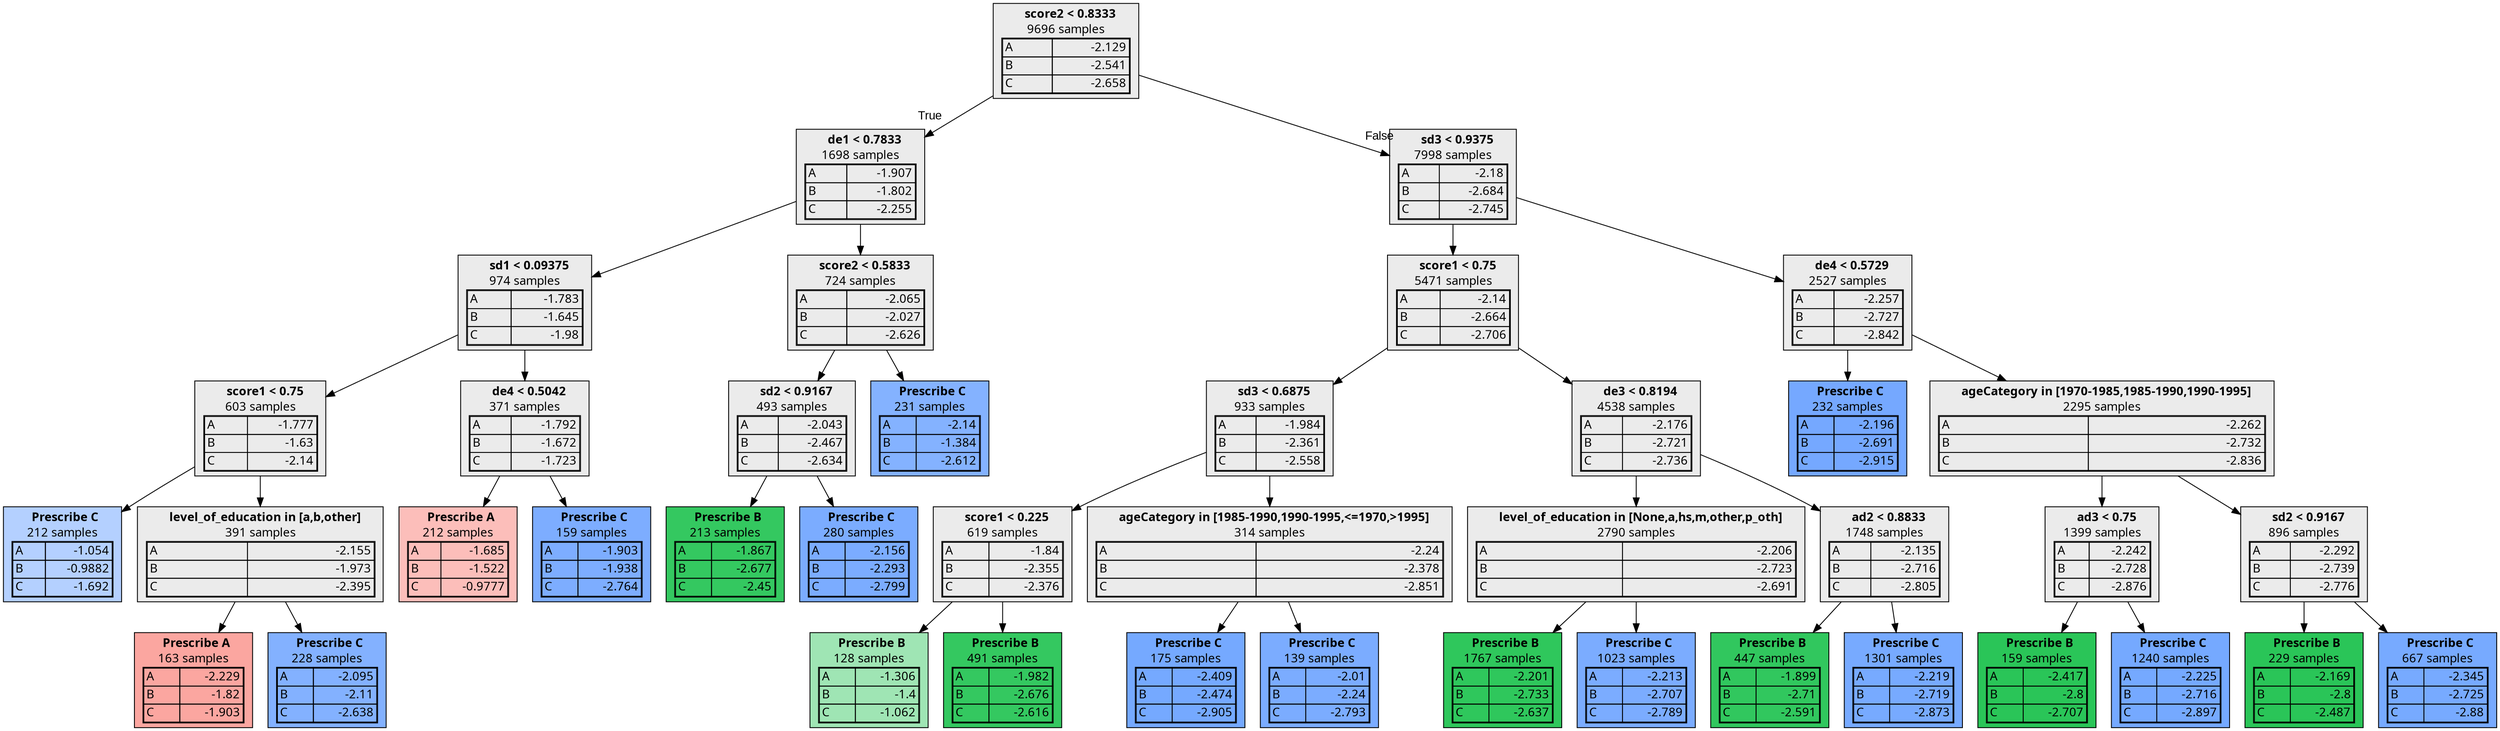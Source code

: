 digraph {
    1 [label=<  <TABLE BORDER="0" CELLPADDING="0">
      <TR>
    <TD>
      <B> score2 &lt; 0.8333</B>
    </TD>
  </TR>

    <TR>
      <TD>9696 samples</TD>
    </TR>
    <TR>
  <TD>
    <TABLE CELLSPACING="0">
      
        <TR >
    <TD ALIGN="LEFT">A</TD>
    <TD ALIGN="RIGHT">-2.129</TD>
  </TR>
  <TR >
    <TD ALIGN="LEFT">B</TD>
    <TD ALIGN="RIGHT">-2.541</TD>
  </TR>
  <TR class="highlighted">
    <TD ALIGN="LEFT">C</TD>
    <TD ALIGN="RIGHT">-2.658</TD>
  </TR>

    </TABLE>
  </TD>
</TR>

  </TABLE>
>,fillcolor="#EBEBEB",shape=box,fontname="bold arial",style="filled"];
    1 -> 2 [labeldistance=2.5, labelangle=45, headlabel="True",fontname="arial"];
    1 -> 17 [labeldistance=2.5, labelangle=-45, headlabel="False",fontname="arial"];
    2 [label=<  <TABLE BORDER="0" CELLPADDING="0">
      <TR>
    <TD>
      <B> de1 &lt; 0.7833</B>
    </TD>
  </TR>

    <TR>
      <TD>1698 samples</TD>
    </TR>
    <TR>
  <TD>
    <TABLE CELLSPACING="0">
      
        <TR >
    <TD ALIGN="LEFT">A</TD>
    <TD ALIGN="RIGHT">-1.907</TD>
  </TR>
  <TR >
    <TD ALIGN="LEFT">B</TD>
    <TD ALIGN="RIGHT">-1.802</TD>
  </TR>
  <TR class="highlighted">
    <TD ALIGN="LEFT">C</TD>
    <TD ALIGN="RIGHT">-2.255</TD>
  </TR>

    </TABLE>
  </TD>
</TR>

  </TABLE>
>,fillcolor="#EBEBEB",shape=box,fontname="bold arial",style="filled"];
    2 -> 3;
    2 -> 12;
    3 [label=<  <TABLE BORDER="0" CELLPADDING="0">
      <TR>
    <TD>
      <B> sd1 &lt; 0.09375</B>
    </TD>
  </TR>

    <TR>
      <TD>974 samples</TD>
    </TR>
    <TR>
  <TD>
    <TABLE CELLSPACING="0">
      
        <TR >
    <TD ALIGN="LEFT">A</TD>
    <TD ALIGN="RIGHT">-1.783</TD>
  </TR>
  <TR >
    <TD ALIGN="LEFT">B</TD>
    <TD ALIGN="RIGHT">-1.645</TD>
  </TR>
  <TR class="highlighted">
    <TD ALIGN="LEFT">C</TD>
    <TD ALIGN="RIGHT">-1.98</TD>
  </TR>

    </TABLE>
  </TD>
</TR>

  </TABLE>
>,fillcolor="#EBEBEB",shape=box,fontname="bold arial",style="filled"];
    3 -> 4;
    3 -> 9;
    4 [label=<  <TABLE BORDER="0" CELLPADDING="0">
      <TR>
    <TD>
      <B> score1 &lt; 0.75</B>
    </TD>
  </TR>

    <TR>
      <TD>603 samples</TD>
    </TR>
    <TR>
  <TD>
    <TABLE CELLSPACING="0">
      
        <TR >
    <TD ALIGN="LEFT">A</TD>
    <TD ALIGN="RIGHT">-1.777</TD>
  </TR>
  <TR >
    <TD ALIGN="LEFT">B</TD>
    <TD ALIGN="RIGHT">-1.63</TD>
  </TR>
  <TR class="highlighted">
    <TD ALIGN="LEFT">C</TD>
    <TD ALIGN="RIGHT">-2.14</TD>
  </TR>

    </TABLE>
  </TD>
</TR>

  </TABLE>
>,fillcolor="#EBEBEB",shape=box,fontname="bold arial",style="filled"];
    4 -> 5;
    4 -> 6;
    5 [label=<  <TABLE BORDER="0" CELLPADDING="0">
      <TR>
    <TD>
      <B>Prescribe C</B>
    </TD>
  </TR>

    <TR>
      <TD>212 samples</TD>
    </TR>
    <TR>
  <TD>
    <TABLE CELLSPACING="0">
      
        <TR >
    <TD ALIGN="LEFT">A</TD>
    <TD ALIGN="RIGHT">-1.054</TD>
  </TR>
  <TR >
    <TD ALIGN="LEFT">B</TD>
    <TD ALIGN="RIGHT">-0.9882</TD>
  </TR>
  <TR class="highlighted">
    <TD ALIGN="LEFT">C</TD>
    <TD ALIGN="RIGHT">-1.692</TD>
  </TR>

    </TABLE>
  </TD>
</TR>

  </TABLE>
>,fillcolor="#619CFF78",shape=box,fontname="bold arial",style="filled",color=black];
    6 [label=<  <TABLE BORDER="0" CELLPADDING="0">
      <TR>
    <TD>
      <B> level_of_education in [a,b,other]</B>
    </TD>
  </TR>

    <TR>
      <TD>391 samples</TD>
    </TR>
    <TR>
  <TD>
    <TABLE CELLSPACING="0">
      
        <TR >
    <TD ALIGN="LEFT">A</TD>
    <TD ALIGN="RIGHT">-2.155</TD>
  </TR>
  <TR >
    <TD ALIGN="LEFT">B</TD>
    <TD ALIGN="RIGHT">-1.973</TD>
  </TR>
  <TR class="highlighted">
    <TD ALIGN="LEFT">C</TD>
    <TD ALIGN="RIGHT">-2.395</TD>
  </TR>

    </TABLE>
  </TD>
</TR>

  </TABLE>
>,fillcolor="#EBEBEB",shape=box,fontname="bold arial",style="filled"];
    6 -> 7;
    6 -> 8;
    7 [label=<  <TABLE BORDER="0" CELLPADDING="0">
      <TR>
    <TD>
      <B>Prescribe A</B>
    </TD>
  </TR>

    <TR>
      <TD>163 samples</TD>
    </TR>
    <TR>
  <TD>
    <TABLE CELLSPACING="0">
      
        <TR class="highlighted">
    <TD ALIGN="LEFT">A</TD>
    <TD ALIGN="RIGHT">-2.229</TD>
  </TR>
  <TR >
    <TD ALIGN="LEFT">B</TD>
    <TD ALIGN="RIGHT">-1.82</TD>
  </TR>
  <TR >
    <TD ALIGN="LEFT">C</TD>
    <TD ALIGN="RIGHT">-1.903</TD>
  </TR>

    </TABLE>
  </TD>
</TR>

  </TABLE>
>,fillcolor="#F8766Da5",shape=box,fontname="bold arial",style="filled",color=black];
    8 [label=<  <TABLE BORDER="0" CELLPADDING="0">
      <TR>
    <TD>
      <B>Prescribe C</B>
    </TD>
  </TR>

    <TR>
      <TD>228 samples</TD>
    </TR>
    <TR>
  <TD>
    <TABLE CELLSPACING="0">
      
        <TR >
    <TD ALIGN="LEFT">A</TD>
    <TD ALIGN="RIGHT">-2.095</TD>
  </TR>
  <TR >
    <TD ALIGN="LEFT">B</TD>
    <TD ALIGN="RIGHT">-2.11</TD>
  </TR>
  <TR class="highlighted">
    <TD ALIGN="LEFT">C</TD>
    <TD ALIGN="RIGHT">-2.638</TD>
  </TR>

    </TABLE>
  </TD>
</TR>

  </TABLE>
>,fillcolor="#619CFFc8",shape=box,fontname="bold arial",style="filled",color=black];
    9 [label=<  <TABLE BORDER="0" CELLPADDING="0">
      <TR>
    <TD>
      <B> de4 &lt; 0.5042</B>
    </TD>
  </TR>

    <TR>
      <TD>371 samples</TD>
    </TR>
    <TR>
  <TD>
    <TABLE CELLSPACING="0">
      
        <TR class="highlighted">
    <TD ALIGN="LEFT">A</TD>
    <TD ALIGN="RIGHT">-1.792</TD>
  </TR>
  <TR >
    <TD ALIGN="LEFT">B</TD>
    <TD ALIGN="RIGHT">-1.672</TD>
  </TR>
  <TR >
    <TD ALIGN="LEFT">C</TD>
    <TD ALIGN="RIGHT">-1.723</TD>
  </TR>

    </TABLE>
  </TD>
</TR>

  </TABLE>
>,fillcolor="#EBEBEB",shape=box,fontname="bold arial",style="filled"];
    9 -> 10;
    9 -> 11;
    10 [label=<  <TABLE BORDER="0" CELLPADDING="0">
      <TR>
    <TD>
      <B>Prescribe A</B>
    </TD>
  </TR>

    <TR>
      <TD>212 samples</TD>
    </TR>
    <TR>
  <TD>
    <TABLE CELLSPACING="0">
      
        <TR class="highlighted">
    <TD ALIGN="LEFT">A</TD>
    <TD ALIGN="RIGHT">-1.685</TD>
  </TR>
  <TR >
    <TD ALIGN="LEFT">B</TD>
    <TD ALIGN="RIGHT">-1.522</TD>
  </TR>
  <TR >
    <TD ALIGN="LEFT">C</TD>
    <TD ALIGN="RIGHT">-0.9777</TD>
  </TR>

    </TABLE>
  </TD>
</TR>

  </TABLE>
>,fillcolor="#F8766D78",shape=box,fontname="bold arial",style="filled",color=black];
    11 [label=<  <TABLE BORDER="0" CELLPADDING="0">
      <TR>
    <TD>
      <B>Prescribe C</B>
    </TD>
  </TR>

    <TR>
      <TD>159 samples</TD>
    </TR>
    <TR>
  <TD>
    <TABLE CELLSPACING="0">
      
        <TR >
    <TD ALIGN="LEFT">A</TD>
    <TD ALIGN="RIGHT">-1.903</TD>
  </TR>
  <TR >
    <TD ALIGN="LEFT">B</TD>
    <TD ALIGN="RIGHT">-1.938</TD>
  </TR>
  <TR class="highlighted">
    <TD ALIGN="LEFT">C</TD>
    <TD ALIGN="RIGHT">-2.764</TD>
  </TR>

    </TABLE>
  </TD>
</TR>

  </TABLE>
>,fillcolor="#619CFFd2",shape=box,fontname="bold arial",style="filled",color=black];
    12 [label=<  <TABLE BORDER="0" CELLPADDING="0">
      <TR>
    <TD>
      <B> score2 &lt; 0.5833</B>
    </TD>
  </TR>

    <TR>
      <TD>724 samples</TD>
    </TR>
    <TR>
  <TD>
    <TABLE CELLSPACING="0">
      
        <TR >
    <TD ALIGN="LEFT">A</TD>
    <TD ALIGN="RIGHT">-2.065</TD>
  </TR>
  <TR >
    <TD ALIGN="LEFT">B</TD>
    <TD ALIGN="RIGHT">-2.027</TD>
  </TR>
  <TR class="highlighted">
    <TD ALIGN="LEFT">C</TD>
    <TD ALIGN="RIGHT">-2.626</TD>
  </TR>

    </TABLE>
  </TD>
</TR>

  </TABLE>
>,fillcolor="#EBEBEB",shape=box,fontname="bold arial",style="filled"];
    12 -> 13;
    12 -> 16;
    13 [label=<  <TABLE BORDER="0" CELLPADDING="0">
      <TR>
    <TD>
      <B> sd2 &lt; 0.9167</B>
    </TD>
  </TR>

    <TR>
      <TD>493 samples</TD>
    </TR>
    <TR>
  <TD>
    <TABLE CELLSPACING="0">
      
        <TR >
    <TD ALIGN="LEFT">A</TD>
    <TD ALIGN="RIGHT">-2.043</TD>
  </TR>
  <TR >
    <TD ALIGN="LEFT">B</TD>
    <TD ALIGN="RIGHT">-2.467</TD>
  </TR>
  <TR class="highlighted">
    <TD ALIGN="LEFT">C</TD>
    <TD ALIGN="RIGHT">-2.634</TD>
  </TR>

    </TABLE>
  </TD>
</TR>

  </TABLE>
>,fillcolor="#EBEBEB",shape=box,fontname="bold arial",style="filled"];
    13 -> 14;
    13 -> 15;
    14 [label=<  <TABLE BORDER="0" CELLPADDING="0">
      <TR>
    <TD>
      <B>Prescribe B</B>
    </TD>
  </TR>

    <TR>
      <TD>213 samples</TD>
    </TR>
    <TR>
  <TD>
    <TABLE CELLSPACING="0">
      
        <TR >
    <TD ALIGN="LEFT">A</TD>
    <TD ALIGN="RIGHT">-1.867</TD>
  </TR>
  <TR class="highlighted">
    <TD ALIGN="LEFT">B</TD>
    <TD ALIGN="RIGHT">-2.677</TD>
  </TR>
  <TR >
    <TD ALIGN="LEFT">C</TD>
    <TD ALIGN="RIGHT">-2.45</TD>
  </TR>

    </TABLE>
  </TD>
</TR>

  </TABLE>
>,fillcolor="#00BA38cb",shape=box,fontname="bold arial",style="filled",color=black];
    15 [label=<  <TABLE BORDER="0" CELLPADDING="0">
      <TR>
    <TD>
      <B>Prescribe C</B>
    </TD>
  </TR>

    <TR>
      <TD>280 samples</TD>
    </TR>
    <TR>
  <TD>
    <TABLE CELLSPACING="0">
      
        <TR >
    <TD ALIGN="LEFT">A</TD>
    <TD ALIGN="RIGHT">-2.156</TD>
  </TR>
  <TR >
    <TD ALIGN="LEFT">B</TD>
    <TD ALIGN="RIGHT">-2.293</TD>
  </TR>
  <TR class="highlighted">
    <TD ALIGN="LEFT">C</TD>
    <TD ALIGN="RIGHT">-2.799</TD>
  </TR>

    </TABLE>
  </TD>
</TR>

  </TABLE>
>,fillcolor="#619CFFd5",shape=box,fontname="bold arial",style="filled",color=black];
    16 [label=<  <TABLE BORDER="0" CELLPADDING="0">
      <TR>
    <TD>
      <B>Prescribe C</B>
    </TD>
  </TR>

    <TR>
      <TD>231 samples</TD>
    </TR>
    <TR>
  <TD>
    <TABLE CELLSPACING="0">
      
        <TR >
    <TD ALIGN="LEFT">A</TD>
    <TD ALIGN="RIGHT">-2.14</TD>
  </TR>
  <TR >
    <TD ALIGN="LEFT">B</TD>
    <TD ALIGN="RIGHT">-1.384</TD>
  </TR>
  <TR class="highlighted">
    <TD ALIGN="LEFT">C</TD>
    <TD ALIGN="RIGHT">-2.612</TD>
  </TR>

    </TABLE>
  </TD>
</TR>

  </TABLE>
>,fillcolor="#619CFFc6",shape=box,fontname="bold arial",style="filled",color=black];
    17 [label=<  <TABLE BORDER="0" CELLPADDING="0">
      <TR>
    <TD>
      <B> sd3 &lt; 0.9375</B>
    </TD>
  </TR>

    <TR>
      <TD>7998 samples</TD>
    </TR>
    <TR>
  <TD>
    <TABLE CELLSPACING="0">
      
        <TR >
    <TD ALIGN="LEFT">A</TD>
    <TD ALIGN="RIGHT">-2.18</TD>
  </TR>
  <TR >
    <TD ALIGN="LEFT">B</TD>
    <TD ALIGN="RIGHT">-2.684</TD>
  </TR>
  <TR class="highlighted">
    <TD ALIGN="LEFT">C</TD>
    <TD ALIGN="RIGHT">-2.745</TD>
  </TR>

    </TABLE>
  </TD>
</TR>

  </TABLE>
>,fillcolor="#EBEBEB",shape=box,fontname="bold arial",style="filled"];
    17 -> 18;
    17 -> 33;
    18 [label=<  <TABLE BORDER="0" CELLPADDING="0">
      <TR>
    <TD>
      <B> score1 &lt; 0.75</B>
    </TD>
  </TR>

    <TR>
      <TD>5471 samples</TD>
    </TR>
    <TR>
  <TD>
    <TABLE CELLSPACING="0">
      
        <TR >
    <TD ALIGN="LEFT">A</TD>
    <TD ALIGN="RIGHT">-2.14</TD>
  </TR>
  <TR >
    <TD ALIGN="LEFT">B</TD>
    <TD ALIGN="RIGHT">-2.664</TD>
  </TR>
  <TR class="highlighted">
    <TD ALIGN="LEFT">C</TD>
    <TD ALIGN="RIGHT">-2.706</TD>
  </TR>

    </TABLE>
  </TD>
</TR>

  </TABLE>
>,fillcolor="#EBEBEB",shape=box,fontname="bold arial",style="filled"];
    18 -> 19;
    18 -> 26;
    19 [label=<  <TABLE BORDER="0" CELLPADDING="0">
      <TR>
    <TD>
      <B> sd3 &lt; 0.6875</B>
    </TD>
  </TR>

    <TR>
      <TD>933 samples</TD>
    </TR>
    <TR>
  <TD>
    <TABLE CELLSPACING="0">
      
        <TR >
    <TD ALIGN="LEFT">A</TD>
    <TD ALIGN="RIGHT">-1.984</TD>
  </TR>
  <TR >
    <TD ALIGN="LEFT">B</TD>
    <TD ALIGN="RIGHT">-2.361</TD>
  </TR>
  <TR class="highlighted">
    <TD ALIGN="LEFT">C</TD>
    <TD ALIGN="RIGHT">-2.558</TD>
  </TR>

    </TABLE>
  </TD>
</TR>

  </TABLE>
>,fillcolor="#EBEBEB",shape=box,fontname="bold arial",style="filled"];
    19 -> 20;
    19 -> 23;
    20 [label=<  <TABLE BORDER="0" CELLPADDING="0">
      <TR>
    <TD>
      <B> score1 &lt; 0.225</B>
    </TD>
  </TR>

    <TR>
      <TD>619 samples</TD>
    </TR>
    <TR>
  <TD>
    <TABLE CELLSPACING="0">
      
        <TR >
    <TD ALIGN="LEFT">A</TD>
    <TD ALIGN="RIGHT">-1.84</TD>
  </TR>
  <TR >
    <TD ALIGN="LEFT">B</TD>
    <TD ALIGN="RIGHT">-2.355</TD>
  </TR>
  <TR class="highlighted">
    <TD ALIGN="LEFT">C</TD>
    <TD ALIGN="RIGHT">-2.376</TD>
  </TR>

    </TABLE>
  </TD>
</TR>

  </TABLE>
>,fillcolor="#EBEBEB",shape=box,fontname="bold arial",style="filled"];
    20 -> 21;
    20 -> 22;
    21 [label=<  <TABLE BORDER="0" CELLPADDING="0">
      <TR>
    <TD>
      <B>Prescribe B</B>
    </TD>
  </TR>

    <TR>
      <TD>128 samples</TD>
    </TR>
    <TR>
  <TD>
    <TABLE CELLSPACING="0">
      
        <TR >
    <TD ALIGN="LEFT">A</TD>
    <TD ALIGN="RIGHT">-1.306</TD>
  </TR>
  <TR class="highlighted">
    <TD ALIGN="LEFT">B</TD>
    <TD ALIGN="RIGHT">-1.4</TD>
  </TR>
  <TR >
    <TD ALIGN="LEFT">C</TD>
    <TD ALIGN="RIGHT">-1.062</TD>
  </TR>

    </TABLE>
  </TD>
</TR>

  </TABLE>
>,fillcolor="#00BA3860",shape=box,fontname="bold arial",style="filled",color=black];
    22 [label=<  <TABLE BORDER="0" CELLPADDING="0">
      <TR>
    <TD>
      <B>Prescribe B</B>
    </TD>
  </TR>

    <TR>
      <TD>491 samples</TD>
    </TR>
    <TR>
  <TD>
    <TABLE CELLSPACING="0">
      
        <TR >
    <TD ALIGN="LEFT">A</TD>
    <TD ALIGN="RIGHT">-1.982</TD>
  </TR>
  <TR class="highlighted">
    <TD ALIGN="LEFT">B</TD>
    <TD ALIGN="RIGHT">-2.676</TD>
  </TR>
  <TR >
    <TD ALIGN="LEFT">C</TD>
    <TD ALIGN="RIGHT">-2.616</TD>
  </TR>

    </TABLE>
  </TD>
</TR>

  </TABLE>
>,fillcolor="#00BA38cb",shape=box,fontname="bold arial",style="filled",color=black];
    23 [label=<  <TABLE BORDER="0" CELLPADDING="0">
      <TR>
    <TD>
      <B> ageCategory in [1985-1990,1990-1995,&lt;=1970,&gt;1995]</B>
    </TD>
  </TR>

    <TR>
      <TD>314 samples</TD>
    </TR>
    <TR>
  <TD>
    <TABLE CELLSPACING="0">
      
        <TR >
    <TD ALIGN="LEFT">A</TD>
    <TD ALIGN="RIGHT">-2.24</TD>
  </TR>
  <TR >
    <TD ALIGN="LEFT">B</TD>
    <TD ALIGN="RIGHT">-2.378</TD>
  </TR>
  <TR class="highlighted">
    <TD ALIGN="LEFT">C</TD>
    <TD ALIGN="RIGHT">-2.851</TD>
  </TR>

    </TABLE>
  </TD>
</TR>

  </TABLE>
>,fillcolor="#EBEBEB",shape=box,fontname="bold arial",style="filled"];
    23 -> 24;
    23 -> 25;
    24 [label=<  <TABLE BORDER="0" CELLPADDING="0">
      <TR>
    <TD>
      <B>Prescribe C</B>
    </TD>
  </TR>

    <TR>
      <TD>175 samples</TD>
    </TR>
    <TR>
  <TD>
    <TABLE CELLSPACING="0">
      
        <TR >
    <TD ALIGN="LEFT">A</TD>
    <TD ALIGN="RIGHT">-2.409</TD>
  </TR>
  <TR >
    <TD ALIGN="LEFT">B</TD>
    <TD ALIGN="RIGHT">-2.474</TD>
  </TR>
  <TR class="highlighted">
    <TD ALIGN="LEFT">C</TD>
    <TD ALIGN="RIGHT">-2.905</TD>
  </TR>

    </TABLE>
  </TD>
</TR>

  </TABLE>
>,fillcolor="#619CFFde",shape=box,fontname="bold arial",style="filled",color=black];
    25 [label=<  <TABLE BORDER="0" CELLPADDING="0">
      <TR>
    <TD>
      <B>Prescribe C</B>
    </TD>
  </TR>

    <TR>
      <TD>139 samples</TD>
    </TR>
    <TR>
  <TD>
    <TABLE CELLSPACING="0">
      
        <TR >
    <TD ALIGN="LEFT">A</TD>
    <TD ALIGN="RIGHT">-2.01</TD>
  </TR>
  <TR >
    <TD ALIGN="LEFT">B</TD>
    <TD ALIGN="RIGHT">-2.24</TD>
  </TR>
  <TR class="highlighted">
    <TD ALIGN="LEFT">C</TD>
    <TD ALIGN="RIGHT">-2.793</TD>
  </TR>

    </TABLE>
  </TD>
</TR>

  </TABLE>
>,fillcolor="#619CFFd5",shape=box,fontname="bold arial",style="filled",color=black];
    26 [label=<  <TABLE BORDER="0" CELLPADDING="0">
      <TR>
    <TD>
      <B> de3 &lt; 0.8194</B>
    </TD>
  </TR>

    <TR>
      <TD>4538 samples</TD>
    </TR>
    <TR>
  <TD>
    <TABLE CELLSPACING="0">
      
        <TR >
    <TD ALIGN="LEFT">A</TD>
    <TD ALIGN="RIGHT">-2.176</TD>
  </TR>
  <TR >
    <TD ALIGN="LEFT">B</TD>
    <TD ALIGN="RIGHT">-2.721</TD>
  </TR>
  <TR class="highlighted">
    <TD ALIGN="LEFT">C</TD>
    <TD ALIGN="RIGHT">-2.736</TD>
  </TR>

    </TABLE>
  </TD>
</TR>

  </TABLE>
>,fillcolor="#EBEBEB",shape=box,fontname="bold arial",style="filled"];
    26 -> 27;
    26 -> 30;
    27 [label=<  <TABLE BORDER="0" CELLPADDING="0">
      <TR>
    <TD>
      <B> level_of_education in [None,a,hs,m,other,p_oth]</B>
    </TD>
  </TR>

    <TR>
      <TD>2790 samples</TD>
    </TR>
    <TR>
  <TD>
    <TABLE CELLSPACING="0">
      
        <TR >
    <TD ALIGN="LEFT">A</TD>
    <TD ALIGN="RIGHT">-2.206</TD>
  </TR>
  <TR class="highlighted">
    <TD ALIGN="LEFT">B</TD>
    <TD ALIGN="RIGHT">-2.723</TD>
  </TR>
  <TR >
    <TD ALIGN="LEFT">C</TD>
    <TD ALIGN="RIGHT">-2.691</TD>
  </TR>

    </TABLE>
  </TD>
</TR>

  </TABLE>
>,fillcolor="#EBEBEB",shape=box,fontname="bold arial",style="filled"];
    27 -> 28;
    27 -> 29;
    28 [label=<  <TABLE BORDER="0" CELLPADDING="0">
      <TR>
    <TD>
      <B>Prescribe B</B>
    </TD>
  </TR>

    <TR>
      <TD>1767 samples</TD>
    </TR>
    <TR>
  <TD>
    <TABLE CELLSPACING="0">
      
        <TR >
    <TD ALIGN="LEFT">A</TD>
    <TD ALIGN="RIGHT">-2.201</TD>
  </TR>
  <TR class="highlighted">
    <TD ALIGN="LEFT">B</TD>
    <TD ALIGN="RIGHT">-2.733</TD>
  </TR>
  <TR >
    <TD ALIGN="LEFT">C</TD>
    <TD ALIGN="RIGHT">-2.637</TD>
  </TR>

    </TABLE>
  </TD>
</TR>

  </TABLE>
>,fillcolor="#00BA38d0",shape=box,fontname="bold arial",style="filled",color=black];
    29 [label=<  <TABLE BORDER="0" CELLPADDING="0">
      <TR>
    <TD>
      <B>Prescribe C</B>
    </TD>
  </TR>

    <TR>
      <TD>1023 samples</TD>
    </TR>
    <TR>
  <TD>
    <TABLE CELLSPACING="0">
      
        <TR >
    <TD ALIGN="LEFT">A</TD>
    <TD ALIGN="RIGHT">-2.213</TD>
  </TR>
  <TR >
    <TD ALIGN="LEFT">B</TD>
    <TD ALIGN="RIGHT">-2.707</TD>
  </TR>
  <TR class="highlighted">
    <TD ALIGN="LEFT">C</TD>
    <TD ALIGN="RIGHT">-2.789</TD>
  </TR>

    </TABLE>
  </TD>
</TR>

  </TABLE>
>,fillcolor="#619CFFd5",shape=box,fontname="bold arial",style="filled",color=black];
    30 [label=<  <TABLE BORDER="0" CELLPADDING="0">
      <TR>
    <TD>
      <B> ad2 &lt; 0.8833</B>
    </TD>
  </TR>

    <TR>
      <TD>1748 samples</TD>
    </TR>
    <TR>
  <TD>
    <TABLE CELLSPACING="0">
      
        <TR >
    <TD ALIGN="LEFT">A</TD>
    <TD ALIGN="RIGHT">-2.135</TD>
  </TR>
  <TR >
    <TD ALIGN="LEFT">B</TD>
    <TD ALIGN="RIGHT">-2.716</TD>
  </TR>
  <TR class="highlighted">
    <TD ALIGN="LEFT">C</TD>
    <TD ALIGN="RIGHT">-2.805</TD>
  </TR>

    </TABLE>
  </TD>
</TR>

  </TABLE>
>,fillcolor="#EBEBEB",shape=box,fontname="bold arial",style="filled"];
    30 -> 31;
    30 -> 32;
    31 [label=<  <TABLE BORDER="0" CELLPADDING="0">
      <TR>
    <TD>
      <B>Prescribe B</B>
    </TD>
  </TR>

    <TR>
      <TD>447 samples</TD>
    </TR>
    <TR>
  <TD>
    <TABLE CELLSPACING="0">
      
        <TR >
    <TD ALIGN="LEFT">A</TD>
    <TD ALIGN="RIGHT">-1.899</TD>
  </TR>
  <TR class="highlighted">
    <TD ALIGN="LEFT">B</TD>
    <TD ALIGN="RIGHT">-2.71</TD>
  </TR>
  <TR >
    <TD ALIGN="LEFT">C</TD>
    <TD ALIGN="RIGHT">-2.591</TD>
  </TR>

    </TABLE>
  </TD>
</TR>

  </TABLE>
>,fillcolor="#00BA38ce",shape=box,fontname="bold arial",style="filled",color=black];
    32 [label=<  <TABLE BORDER="0" CELLPADDING="0">
      <TR>
    <TD>
      <B>Prescribe C</B>
    </TD>
  </TR>

    <TR>
      <TD>1301 samples</TD>
    </TR>
    <TR>
  <TD>
    <TABLE CELLSPACING="0">
      
        <TR >
    <TD ALIGN="LEFT">A</TD>
    <TD ALIGN="RIGHT">-2.219</TD>
  </TR>
  <TR >
    <TD ALIGN="LEFT">B</TD>
    <TD ALIGN="RIGHT">-2.719</TD>
  </TR>
  <TR class="highlighted">
    <TD ALIGN="LEFT">C</TD>
    <TD ALIGN="RIGHT">-2.873</TD>
  </TR>

    </TABLE>
  </TD>
</TR>

  </TABLE>
>,fillcolor="#619CFFdc",shape=box,fontname="bold arial",style="filled",color=black];
    33 [label=<  <TABLE BORDER="0" CELLPADDING="0">
      <TR>
    <TD>
      <B> de4 &lt; 0.5729</B>
    </TD>
  </TR>

    <TR>
      <TD>2527 samples</TD>
    </TR>
    <TR>
  <TD>
    <TABLE CELLSPACING="0">
      
        <TR >
    <TD ALIGN="LEFT">A</TD>
    <TD ALIGN="RIGHT">-2.257</TD>
  </TR>
  <TR >
    <TD ALIGN="LEFT">B</TD>
    <TD ALIGN="RIGHT">-2.727</TD>
  </TR>
  <TR class="highlighted">
    <TD ALIGN="LEFT">C</TD>
    <TD ALIGN="RIGHT">-2.842</TD>
  </TR>

    </TABLE>
  </TD>
</TR>

  </TABLE>
>,fillcolor="#EBEBEB",shape=box,fontname="bold arial",style="filled"];
    33 -> 34;
    33 -> 35;
    34 [label=<  <TABLE BORDER="0" CELLPADDING="0">
      <TR>
    <TD>
      <B>Prescribe C</B>
    </TD>
  </TR>

    <TR>
      <TD>232 samples</TD>
    </TR>
    <TR>
  <TD>
    <TABLE CELLSPACING="0">
      
        <TR >
    <TD ALIGN="LEFT">A</TD>
    <TD ALIGN="RIGHT">-2.196</TD>
  </TR>
  <TR >
    <TD ALIGN="LEFT">B</TD>
    <TD ALIGN="RIGHT">-2.691</TD>
  </TR>
  <TR class="highlighted">
    <TD ALIGN="LEFT">C</TD>
    <TD ALIGN="RIGHT">-2.915</TD>
  </TR>

    </TABLE>
  </TD>
</TR>

  </TABLE>
>,fillcolor="#619CFFdf",shape=box,fontname="bold arial",style="filled",color=black];
    35 [label=<  <TABLE BORDER="0" CELLPADDING="0">
      <TR>
    <TD>
      <B> ageCategory in [1970-1985,1985-1990,1990-1995]</B>
    </TD>
  </TR>

    <TR>
      <TD>2295 samples</TD>
    </TR>
    <TR>
  <TD>
    <TABLE CELLSPACING="0">
      
        <TR >
    <TD ALIGN="LEFT">A</TD>
    <TD ALIGN="RIGHT">-2.262</TD>
  </TR>
  <TR >
    <TD ALIGN="LEFT">B</TD>
    <TD ALIGN="RIGHT">-2.732</TD>
  </TR>
  <TR class="highlighted">
    <TD ALIGN="LEFT">C</TD>
    <TD ALIGN="RIGHT">-2.836</TD>
  </TR>

    </TABLE>
  </TD>
</TR>

  </TABLE>
>,fillcolor="#EBEBEB",shape=box,fontname="bold arial",style="filled"];
    35 -> 36;
    35 -> 39;
    36 [label=<  <TABLE BORDER="0" CELLPADDING="0">
      <TR>
    <TD>
      <B> ad3 &lt; 0.75</B>
    </TD>
  </TR>

    <TR>
      <TD>1399 samples</TD>
    </TR>
    <TR>
  <TD>
    <TABLE CELLSPACING="0">
      
        <TR >
    <TD ALIGN="LEFT">A</TD>
    <TD ALIGN="RIGHT">-2.242</TD>
  </TR>
  <TR >
    <TD ALIGN="LEFT">B</TD>
    <TD ALIGN="RIGHT">-2.728</TD>
  </TR>
  <TR class="highlighted">
    <TD ALIGN="LEFT">C</TD>
    <TD ALIGN="RIGHT">-2.876</TD>
  </TR>

    </TABLE>
  </TD>
</TR>

  </TABLE>
>,fillcolor="#EBEBEB",shape=box,fontname="bold arial",style="filled"];
    36 -> 37;
    36 -> 38;
    37 [label=<  <TABLE BORDER="0" CELLPADDING="0">
      <TR>
    <TD>
      <B>Prescribe B</B>
    </TD>
  </TR>

    <TR>
      <TD>159 samples</TD>
    </TR>
    <TR>
  <TD>
    <TABLE CELLSPACING="0">
      
        <TR >
    <TD ALIGN="LEFT">A</TD>
    <TD ALIGN="RIGHT">-2.417</TD>
  </TR>
  <TR class="highlighted">
    <TD ALIGN="LEFT">B</TD>
    <TD ALIGN="RIGHT">-2.8</TD>
  </TR>
  <TR >
    <TD ALIGN="LEFT">C</TD>
    <TD ALIGN="RIGHT">-2.707</TD>
  </TR>

    </TABLE>
  </TD>
</TR>

  </TABLE>
>,fillcolor="#00BA38d5",shape=box,fontname="bold arial",style="filled",color=black];
    38 [label=<  <TABLE BORDER="0" CELLPADDING="0">
      <TR>
    <TD>
      <B>Prescribe C</B>
    </TD>
  </TR>

    <TR>
      <TD>1240 samples</TD>
    </TR>
    <TR>
  <TD>
    <TABLE CELLSPACING="0">
      
        <TR >
    <TD ALIGN="LEFT">A</TD>
    <TD ALIGN="RIGHT">-2.225</TD>
  </TR>
  <TR >
    <TD ALIGN="LEFT">B</TD>
    <TD ALIGN="RIGHT">-2.716</TD>
  </TR>
  <TR class="highlighted">
    <TD ALIGN="LEFT">C</TD>
    <TD ALIGN="RIGHT">-2.897</TD>
  </TR>

    </TABLE>
  </TD>
</TR>

  </TABLE>
>,fillcolor="#619CFFde",shape=box,fontname="bold arial",style="filled",color=black];
    39 [label=<  <TABLE BORDER="0" CELLPADDING="0">
      <TR>
    <TD>
      <B> sd2 &lt; 0.9167</B>
    </TD>
  </TR>

    <TR>
      <TD>896 samples</TD>
    </TR>
    <TR>
  <TD>
    <TABLE CELLSPACING="0">
      
        <TR >
    <TD ALIGN="LEFT">A</TD>
    <TD ALIGN="RIGHT">-2.292</TD>
  </TR>
  <TR >
    <TD ALIGN="LEFT">B</TD>
    <TD ALIGN="RIGHT">-2.739</TD>
  </TR>
  <TR class="highlighted">
    <TD ALIGN="LEFT">C</TD>
    <TD ALIGN="RIGHT">-2.776</TD>
  </TR>

    </TABLE>
  </TD>
</TR>

  </TABLE>
>,fillcolor="#EBEBEB",shape=box,fontname="bold arial",style="filled"];
    39 -> 40;
    39 -> 41;
    40 [label=<  <TABLE BORDER="0" CELLPADDING="0">
      <TR>
    <TD>
      <B>Prescribe B</B>
    </TD>
  </TR>

    <TR>
      <TD>229 samples</TD>
    </TR>
    <TR>
  <TD>
    <TABLE CELLSPACING="0">
      
        <TR >
    <TD ALIGN="LEFT">A</TD>
    <TD ALIGN="RIGHT">-2.169</TD>
  </TR>
  <TR class="highlighted">
    <TD ALIGN="LEFT">B</TD>
    <TD ALIGN="RIGHT">-2.8</TD>
  </TR>
  <TR >
    <TD ALIGN="LEFT">C</TD>
    <TD ALIGN="RIGHT">-2.487</TD>
  </TR>

    </TABLE>
  </TD>
</TR>

  </TABLE>
>,fillcolor="#00BA38d5",shape=box,fontname="bold arial",style="filled",color=black];
    41 [label=<  <TABLE BORDER="0" CELLPADDING="0">
      <TR>
    <TD>
      <B>Prescribe C</B>
    </TD>
  </TR>

    <TR>
      <TD>667 samples</TD>
    </TR>
    <TR>
  <TD>
    <TABLE CELLSPACING="0">
      
        <TR >
    <TD ALIGN="LEFT">A</TD>
    <TD ALIGN="RIGHT">-2.345</TD>
  </TR>
  <TR >
    <TD ALIGN="LEFT">B</TD>
    <TD ALIGN="RIGHT">-2.725</TD>
  </TR>
  <TR class="highlighted">
    <TD ALIGN="LEFT">C</TD>
    <TD ALIGN="RIGHT">-2.88</TD>
  </TR>

    </TABLE>
  </TD>
</TR>

  </TABLE>
>,fillcolor="#619CFFdc",shape=box,fontname="bold arial",style="filled",color=black];
}
